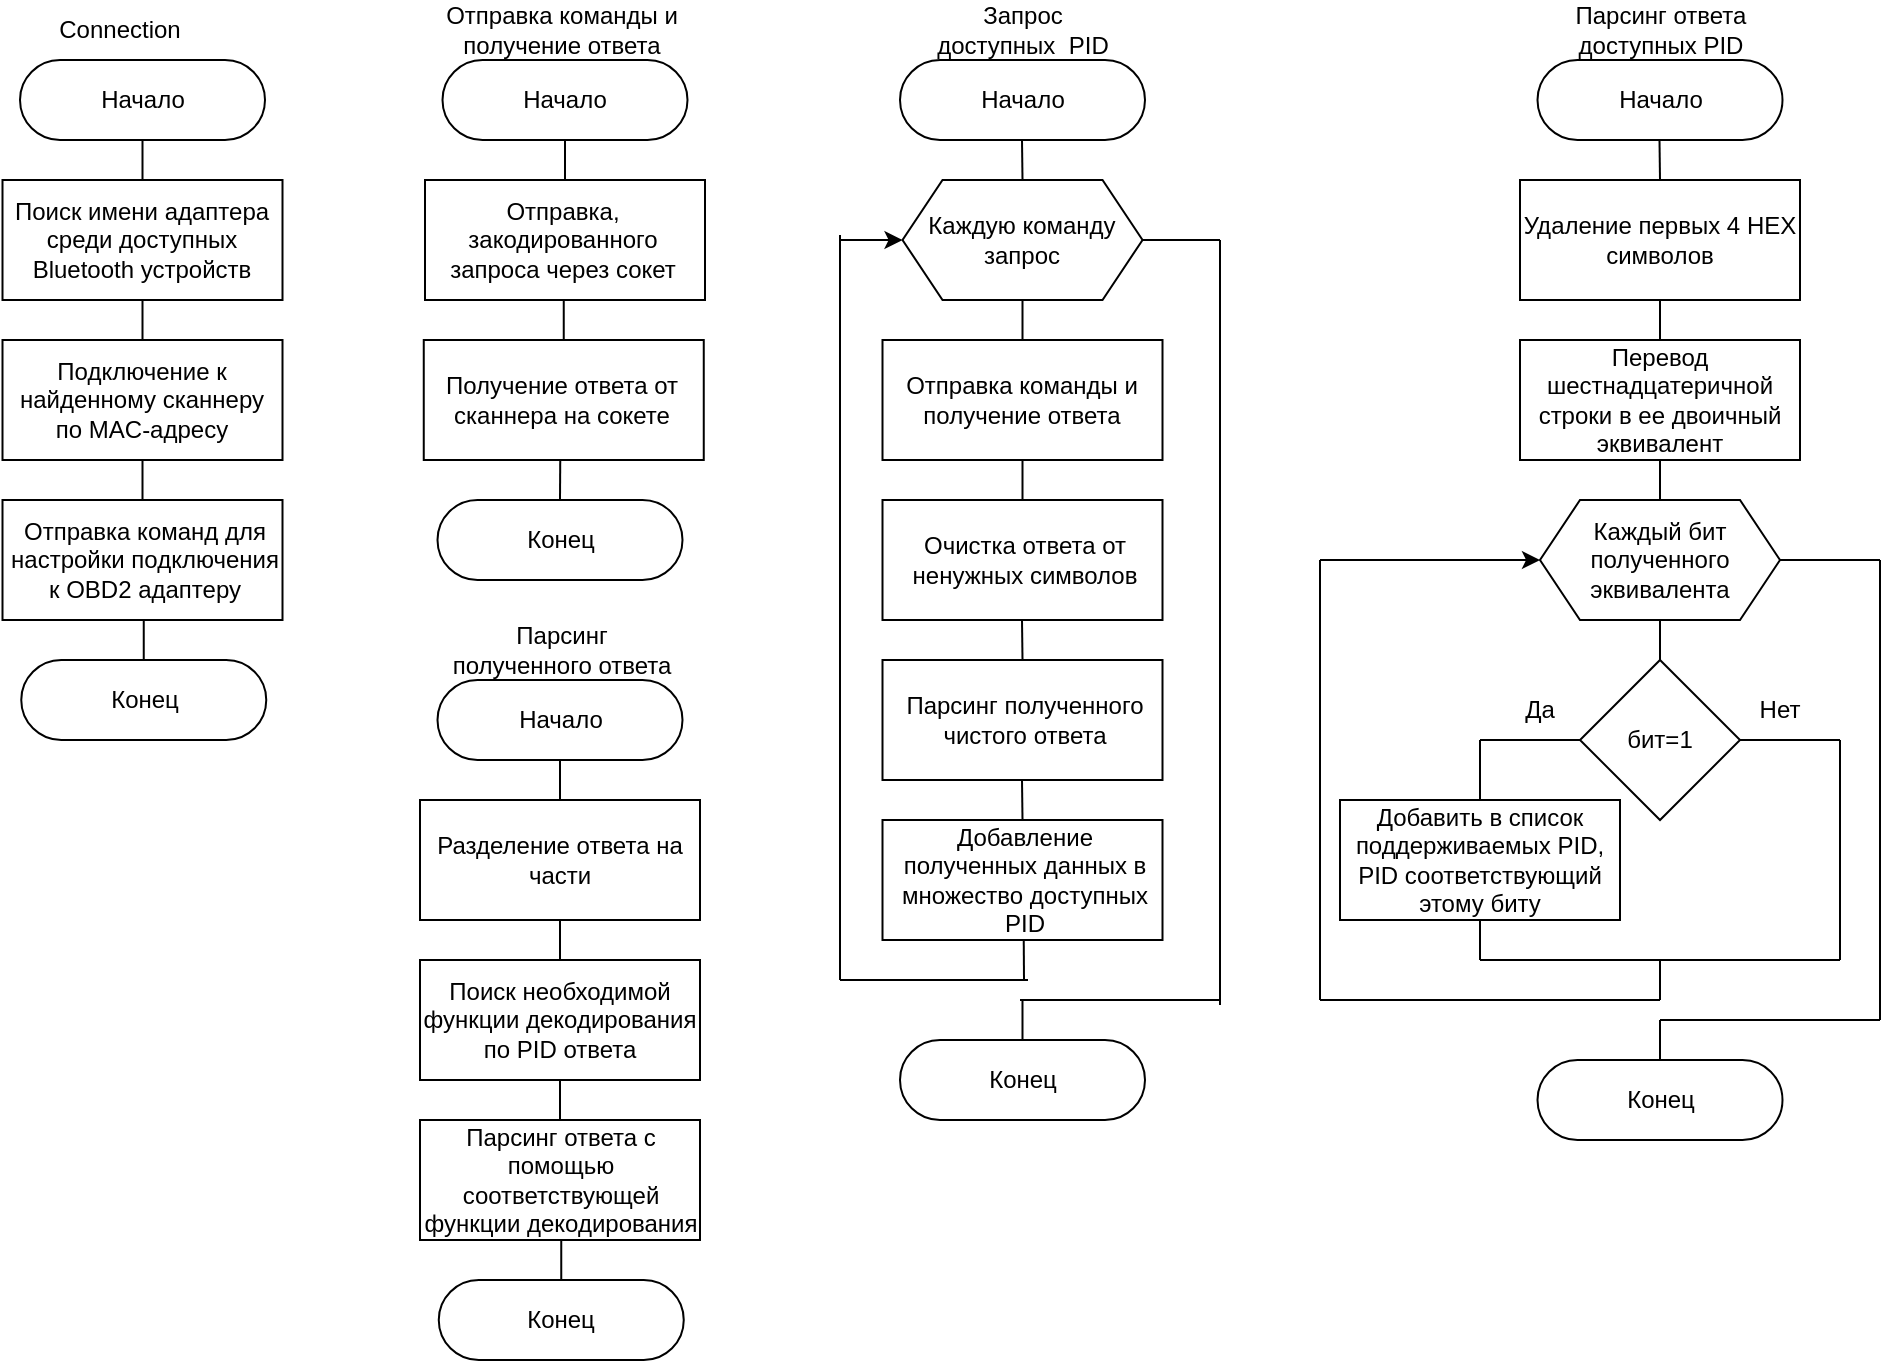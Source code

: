 <mxfile version="24.8.6">
  <diagram name="Страница — 1" id="b2E6meK9XAuE2N3QTepz">
    <mxGraphModel dx="1050" dy="565" grid="1" gridSize="10" guides="1" tooltips="1" connect="1" arrows="1" fold="1" page="1" pageScale="1" pageWidth="827" pageHeight="1169" math="0" shadow="0">
      <root>
        <mxCell id="0" />
        <mxCell id="1" parent="0" />
        <mxCell id="DL1vuRxom8vx5atSPK4b-4" value="Начало" style="rounded=1;whiteSpace=wrap;html=1;arcSize=50;" vertex="1" parent="1">
          <mxGeometry x="40" y="40" width="122.5" height="40" as="geometry" />
        </mxCell>
        <mxCell id="DL1vuRxom8vx5atSPK4b-5" value="Начало" style="rounded=1;whiteSpace=wrap;html=1;arcSize=50;" vertex="1" parent="1">
          <mxGeometry x="251.25" y="40" width="122.5" height="40" as="geometry" />
        </mxCell>
        <mxCell id="DL1vuRxom8vx5atSPK4b-6" value="Начало" style="rounded=1;whiteSpace=wrap;html=1;arcSize=50;" vertex="1" parent="1">
          <mxGeometry x="480" y="40" width="122.5" height="40" as="geometry" />
        </mxCell>
        <mxCell id="DL1vuRxom8vx5atSPK4b-9" value="Connection" style="text;html=1;align=center;verticalAlign=middle;whiteSpace=wrap;rounded=0;" vertex="1" parent="1">
          <mxGeometry x="60" y="10" width="60" height="30" as="geometry" />
        </mxCell>
        <mxCell id="DL1vuRxom8vx5atSPK4b-10" value="Отправка команды и получение ответа" style="text;html=1;align=center;verticalAlign=middle;whiteSpace=wrap;rounded=0;" vertex="1" parent="1">
          <mxGeometry x="251.25" y="10" width="120" height="30" as="geometry" />
        </mxCell>
        <mxCell id="DL1vuRxom8vx5atSPK4b-11" value="Запрос доступных&amp;nbsp; PID" style="text;html=1;align=center;verticalAlign=middle;whiteSpace=wrap;rounded=0;" vertex="1" parent="1">
          <mxGeometry x="496.88" y="10" width="88.75" height="30" as="geometry" />
        </mxCell>
        <mxCell id="DL1vuRxom8vx5atSPK4b-13" value="" style="endArrow=none;html=1;rounded=0;entryX=0.5;entryY=1;entryDx=0;entryDy=0;exitX=0.5;exitY=0;exitDx=0;exitDy=0;" edge="1" parent="1" source="DL1vuRxom8vx5atSPK4b-15" target="DL1vuRxom8vx5atSPK4b-4">
          <mxGeometry width="50" height="50" relative="1" as="geometry">
            <mxPoint x="99.75" y="100" as="sourcePoint" />
            <mxPoint x="100" y="90" as="targetPoint" />
          </mxGeometry>
        </mxCell>
        <mxCell id="DL1vuRxom8vx5atSPK4b-14" value="" style="rounded=0;whiteSpace=wrap;html=1;" vertex="1" parent="1">
          <mxGeometry x="31.25" y="100" width="140" height="60" as="geometry" />
        </mxCell>
        <mxCell id="DL1vuRxom8vx5atSPK4b-15" value="Поиск имени адаптера среди доступных Bluetooth устройств" style="text;html=1;align=center;verticalAlign=middle;whiteSpace=wrap;rounded=0;" vertex="1" parent="1">
          <mxGeometry x="31.25" y="100" width="140" height="60" as="geometry" />
        </mxCell>
        <mxCell id="DL1vuRxom8vx5atSPK4b-16" value="" style="endArrow=none;html=1;rounded=0;entryX=0.5;entryY=1;entryDx=0;entryDy=0;" edge="1" parent="1" target="DL1vuRxom8vx5atSPK4b-15">
          <mxGeometry width="50" height="50" relative="1" as="geometry">
            <mxPoint x="98.75" y="160" as="sourcePoint" />
            <mxPoint x="218.75" y="100" as="targetPoint" />
          </mxGeometry>
        </mxCell>
        <mxCell id="DL1vuRxom8vx5atSPK4b-17" value="" style="rounded=0;whiteSpace=wrap;html=1;" vertex="1" parent="1">
          <mxGeometry x="31.25" y="180" width="140" height="60" as="geometry" />
        </mxCell>
        <mxCell id="DL1vuRxom8vx5atSPK4b-18" value="Подключение к найденному сканнеру по MAC-адресу" style="text;html=1;align=center;verticalAlign=middle;whiteSpace=wrap;rounded=0;" vertex="1" parent="1">
          <mxGeometry x="31.25" y="180" width="140" height="60" as="geometry" />
        </mxCell>
        <mxCell id="DL1vuRxom8vx5atSPK4b-21" value="" style="rounded=0;whiteSpace=wrap;html=1;" vertex="1" parent="1">
          <mxGeometry x="31.25" y="260" width="140" height="60" as="geometry" />
        </mxCell>
        <mxCell id="DL1vuRxom8vx5atSPK4b-22" value="Отправка команд для настройки подключения к OBD2 адаптеру" style="text;html=1;align=center;verticalAlign=middle;whiteSpace=wrap;rounded=0;" vertex="1" parent="1">
          <mxGeometry x="32.5" y="260" width="138.75" height="60" as="geometry" />
        </mxCell>
        <mxCell id="DL1vuRxom8vx5atSPK4b-24" value="" style="endArrow=none;html=1;rounded=0;entryX=0.5;entryY=1;entryDx=0;entryDy=0;exitX=0.5;exitY=0;exitDx=0;exitDy=0;" edge="1" parent="1" source="DL1vuRxom8vx5atSPK4b-18" target="DL1vuRxom8vx5atSPK4b-15">
          <mxGeometry width="50" height="50" relative="1" as="geometry">
            <mxPoint x="310" y="230" as="sourcePoint" />
            <mxPoint x="360" y="180" as="targetPoint" />
          </mxGeometry>
        </mxCell>
        <mxCell id="DL1vuRxom8vx5atSPK4b-26" value="" style="endArrow=none;html=1;rounded=0;entryX=0.5;entryY=1;entryDx=0;entryDy=0;exitX=0.5;exitY=0;exitDx=0;exitDy=0;" edge="1" parent="1" source="DL1vuRxom8vx5atSPK4b-21" target="DL1vuRxom8vx5atSPK4b-18">
          <mxGeometry width="50" height="50" relative="1" as="geometry">
            <mxPoint x="290" y="310" as="sourcePoint" />
            <mxPoint x="340" y="260" as="targetPoint" />
          </mxGeometry>
        </mxCell>
        <mxCell id="DL1vuRxom8vx5atSPK4b-27" value="Конец" style="rounded=1;whiteSpace=wrap;html=1;arcSize=50;" vertex="1" parent="1">
          <mxGeometry x="40.63" y="340" width="122.5" height="40" as="geometry" />
        </mxCell>
        <mxCell id="DL1vuRxom8vx5atSPK4b-28" value="" style="endArrow=none;html=1;rounded=0;entryX=0.5;entryY=1;entryDx=0;entryDy=0;exitX=0.5;exitY=0;exitDx=0;exitDy=0;" edge="1" parent="1" source="DL1vuRxom8vx5atSPK4b-27" target="DL1vuRxom8vx5atSPK4b-22">
          <mxGeometry width="50" height="50" relative="1" as="geometry">
            <mxPoint x="290" y="350" as="sourcePoint" />
            <mxPoint x="340" y="300" as="targetPoint" />
          </mxGeometry>
        </mxCell>
        <mxCell id="DL1vuRxom8vx5atSPK4b-29" value="" style="rounded=0;whiteSpace=wrap;html=1;" vertex="1" parent="1">
          <mxGeometry x="242.5" y="100" width="140" height="60" as="geometry" />
        </mxCell>
        <mxCell id="DL1vuRxom8vx5atSPK4b-30" value="Отправка, закодированного запроса через сокет" style="text;html=1;align=center;verticalAlign=middle;whiteSpace=wrap;rounded=0;" vertex="1" parent="1">
          <mxGeometry x="241.25" y="100" width="141.25" height="60" as="geometry" />
        </mxCell>
        <mxCell id="DL1vuRxom8vx5atSPK4b-32" value="" style="rounded=0;whiteSpace=wrap;html=1;" vertex="1" parent="1">
          <mxGeometry x="241.88" y="180" width="140" height="60" as="geometry" />
        </mxCell>
        <mxCell id="DL1vuRxom8vx5atSPK4b-33" value="Получение ответа от сканнера на сокете" style="text;html=1;align=center;verticalAlign=middle;whiteSpace=wrap;rounded=0;" vertex="1" parent="1">
          <mxGeometry x="241.25" y="180" width="140" height="60" as="geometry" />
        </mxCell>
        <mxCell id="DL1vuRxom8vx5atSPK4b-38" value="" style="endArrow=none;html=1;rounded=0;exitX=0.5;exitY=0;exitDx=0;exitDy=0;entryX=0.5;entryY=1;entryDx=0;entryDy=0;" edge="1" parent="1" source="DL1vuRxom8vx5atSPK4b-32" target="DL1vuRxom8vx5atSPK4b-30">
          <mxGeometry width="50" height="50" relative="1" as="geometry">
            <mxPoint x="301.25" y="230" as="sourcePoint" />
            <mxPoint x="351.25" y="180" as="targetPoint" />
          </mxGeometry>
        </mxCell>
        <mxCell id="DL1vuRxom8vx5atSPK4b-39" value="" style="endArrow=none;html=1;rounded=0;entryX=0.5;entryY=1;entryDx=0;entryDy=0;exitX=0.5;exitY=0;exitDx=0;exitDy=0;" edge="1" parent="1" source="DL1vuRxom8vx5atSPK4b-29" target="DL1vuRxom8vx5atSPK4b-5">
          <mxGeometry width="50" height="50" relative="1" as="geometry">
            <mxPoint x="301.25" y="230" as="sourcePoint" />
            <mxPoint x="351.25" y="180" as="targetPoint" />
          </mxGeometry>
        </mxCell>
        <mxCell id="DL1vuRxom8vx5atSPK4b-40" value="Конец" style="rounded=1;whiteSpace=wrap;html=1;arcSize=50;" vertex="1" parent="1">
          <mxGeometry x="248.75" y="260" width="122.5" height="40" as="geometry" />
        </mxCell>
        <mxCell id="DL1vuRxom8vx5atSPK4b-41" value="" style="endArrow=none;html=1;rounded=0;entryX=0.5;entryY=1;entryDx=0;entryDy=0;exitX=0.5;exitY=0;exitDx=0;exitDy=0;" edge="1" parent="1" source="DL1vuRxom8vx5atSPK4b-40">
          <mxGeometry width="50" height="50" relative="1" as="geometry">
            <mxPoint x="498.12" y="270" as="sourcePoint" />
            <mxPoint x="310.12" y="240" as="targetPoint" />
          </mxGeometry>
        </mxCell>
        <mxCell id="DL1vuRxom8vx5atSPK4b-42" value="Начало" style="rounded=1;whiteSpace=wrap;html=1;arcSize=50;" vertex="1" parent="1">
          <mxGeometry x="248.75" y="350" width="122.5" height="40" as="geometry" />
        </mxCell>
        <mxCell id="DL1vuRxom8vx5atSPK4b-43" value="Парсинг полученного ответа" style="text;html=1;align=center;verticalAlign=middle;whiteSpace=wrap;rounded=0;" vertex="1" parent="1">
          <mxGeometry x="251.25" y="320" width="120" height="30" as="geometry" />
        </mxCell>
        <mxCell id="DL1vuRxom8vx5atSPK4b-44" value="" style="endArrow=none;html=1;rounded=0;entryX=0.5;entryY=1;entryDx=0;entryDy=0;exitX=0.5;exitY=0;exitDx=0;exitDy=0;" edge="1" parent="1" source="DL1vuRxom8vx5atSPK4b-46" target="DL1vuRxom8vx5atSPK4b-42">
          <mxGeometry width="50" height="50" relative="1" as="geometry">
            <mxPoint x="308.5" y="410" as="sourcePoint" />
            <mxPoint x="308.75" y="400" as="targetPoint" />
          </mxGeometry>
        </mxCell>
        <mxCell id="DL1vuRxom8vx5atSPK4b-45" value="" style="rounded=0;whiteSpace=wrap;html=1;" vertex="1" parent="1">
          <mxGeometry x="240" y="410" width="140" height="60" as="geometry" />
        </mxCell>
        <mxCell id="DL1vuRxom8vx5atSPK4b-46" value="Разделение ответа на части" style="text;html=1;align=center;verticalAlign=middle;whiteSpace=wrap;rounded=0;" vertex="1" parent="1">
          <mxGeometry x="240" y="410" width="140" height="60" as="geometry" />
        </mxCell>
        <mxCell id="DL1vuRxom8vx5atSPK4b-47" value="" style="endArrow=none;html=1;rounded=0;entryX=0.5;entryY=1;entryDx=0;entryDy=0;" edge="1" parent="1" target="DL1vuRxom8vx5atSPK4b-46">
          <mxGeometry width="50" height="50" relative="1" as="geometry">
            <mxPoint x="307.5" y="470" as="sourcePoint" />
            <mxPoint x="427.5" y="410" as="targetPoint" />
          </mxGeometry>
        </mxCell>
        <mxCell id="DL1vuRxom8vx5atSPK4b-48" value="" style="rounded=0;whiteSpace=wrap;html=1;" vertex="1" parent="1">
          <mxGeometry x="240" y="490" width="140" height="60" as="geometry" />
        </mxCell>
        <mxCell id="DL1vuRxom8vx5atSPK4b-49" value="Поиск необходимой функции декодирования по PID ответа" style="text;html=1;align=center;verticalAlign=middle;whiteSpace=wrap;rounded=0;" vertex="1" parent="1">
          <mxGeometry x="240" y="490" width="140" height="60" as="geometry" />
        </mxCell>
        <mxCell id="DL1vuRxom8vx5atSPK4b-50" value="" style="rounded=0;whiteSpace=wrap;html=1;" vertex="1" parent="1">
          <mxGeometry x="240" y="570" width="140" height="60" as="geometry" />
        </mxCell>
        <mxCell id="DL1vuRxom8vx5atSPK4b-51" value="Парсинг ответа с помощью соответствующей функции декодирования" style="text;html=1;align=center;verticalAlign=middle;whiteSpace=wrap;rounded=0;" vertex="1" parent="1">
          <mxGeometry x="241.25" y="570" width="138.75" height="60" as="geometry" />
        </mxCell>
        <mxCell id="DL1vuRxom8vx5atSPK4b-52" value="" style="endArrow=none;html=1;rounded=0;entryX=0.5;entryY=1;entryDx=0;entryDy=0;exitX=0.5;exitY=0;exitDx=0;exitDy=0;" edge="1" parent="1" source="DL1vuRxom8vx5atSPK4b-49" target="DL1vuRxom8vx5atSPK4b-46">
          <mxGeometry width="50" height="50" relative="1" as="geometry">
            <mxPoint x="518.75" y="540" as="sourcePoint" />
            <mxPoint x="568.75" y="490" as="targetPoint" />
          </mxGeometry>
        </mxCell>
        <mxCell id="DL1vuRxom8vx5atSPK4b-53" value="" style="endArrow=none;html=1;rounded=0;entryX=0.5;entryY=1;entryDx=0;entryDy=0;exitX=0.5;exitY=0;exitDx=0;exitDy=0;" edge="1" parent="1" source="DL1vuRxom8vx5atSPK4b-50" target="DL1vuRxom8vx5atSPK4b-49">
          <mxGeometry width="50" height="50" relative="1" as="geometry">
            <mxPoint x="498.75" y="620" as="sourcePoint" />
            <mxPoint x="548.75" y="570" as="targetPoint" />
          </mxGeometry>
        </mxCell>
        <mxCell id="DL1vuRxom8vx5atSPK4b-54" value="Конец" style="rounded=1;whiteSpace=wrap;html=1;arcSize=50;" vertex="1" parent="1">
          <mxGeometry x="249.38" y="650" width="122.5" height="40" as="geometry" />
        </mxCell>
        <mxCell id="DL1vuRxom8vx5atSPK4b-55" value="" style="endArrow=none;html=1;rounded=0;entryX=0.5;entryY=1;entryDx=0;entryDy=0;exitX=0.5;exitY=0;exitDx=0;exitDy=0;" edge="1" parent="1" source="DL1vuRxom8vx5atSPK4b-54" target="DL1vuRxom8vx5atSPK4b-51">
          <mxGeometry width="50" height="50" relative="1" as="geometry">
            <mxPoint x="498.75" y="660" as="sourcePoint" />
            <mxPoint x="548.75" y="610" as="targetPoint" />
          </mxGeometry>
        </mxCell>
        <mxCell id="DL1vuRxom8vx5atSPK4b-56" value="Начало" style="rounded=1;whiteSpace=wrap;html=1;arcSize=50;" vertex="1" parent="1">
          <mxGeometry x="798.75" y="40" width="122.5" height="40" as="geometry" />
        </mxCell>
        <mxCell id="DL1vuRxom8vx5atSPK4b-57" value="Парсинг ответа доступных PID" style="text;html=1;align=center;verticalAlign=middle;whiteSpace=wrap;rounded=0;" vertex="1" parent="1">
          <mxGeometry x="815.63" y="10" width="88.75" height="30" as="geometry" />
        </mxCell>
        <mxCell id="DL1vuRxom8vx5atSPK4b-58" value="" style="endArrow=none;html=1;rounded=0;entryX=0.5;entryY=1;entryDx=0;entryDy=0;exitX=0.5;exitY=0;exitDx=0;exitDy=0;" edge="1" parent="1">
          <mxGeometry width="50" height="50" relative="1" as="geometry">
            <mxPoint x="541.25" y="100" as="sourcePoint" />
            <mxPoint x="541" y="80" as="targetPoint" />
          </mxGeometry>
        </mxCell>
        <mxCell id="DL1vuRxom8vx5atSPK4b-62" value="" style="rounded=0;whiteSpace=wrap;html=1;" vertex="1" parent="1">
          <mxGeometry x="471.25" y="180" width="140" height="60" as="geometry" />
        </mxCell>
        <mxCell id="DL1vuRxom8vx5atSPK4b-63" value="Отправка команды и получение ответа" style="text;html=1;align=center;verticalAlign=middle;whiteSpace=wrap;rounded=0;" vertex="1" parent="1">
          <mxGeometry x="471.25" y="180" width="140" height="60" as="geometry" />
        </mxCell>
        <mxCell id="DL1vuRxom8vx5atSPK4b-64" value="" style="rounded=0;whiteSpace=wrap;html=1;" vertex="1" parent="1">
          <mxGeometry x="471.25" y="260" width="140" height="60" as="geometry" />
        </mxCell>
        <mxCell id="DL1vuRxom8vx5atSPK4b-65" value="Очистка ответа от ненужных символов" style="text;html=1;align=center;verticalAlign=middle;whiteSpace=wrap;rounded=0;" vertex="1" parent="1">
          <mxGeometry x="472.5" y="260" width="138.75" height="60" as="geometry" />
        </mxCell>
        <mxCell id="DL1vuRxom8vx5atSPK4b-67" value="" style="endArrow=none;html=1;rounded=0;entryX=0.5;entryY=1;entryDx=0;entryDy=0;exitX=0.5;exitY=0;exitDx=0;exitDy=0;" edge="1" parent="1" source="DL1vuRxom8vx5atSPK4b-64" target="DL1vuRxom8vx5atSPK4b-63">
          <mxGeometry width="50" height="50" relative="1" as="geometry">
            <mxPoint x="730" y="310" as="sourcePoint" />
            <mxPoint x="780" y="260" as="targetPoint" />
          </mxGeometry>
        </mxCell>
        <mxCell id="DL1vuRxom8vx5atSPK4b-68" value="Конец" style="rounded=1;whiteSpace=wrap;html=1;arcSize=50;" vertex="1" parent="1">
          <mxGeometry x="480" y="530" width="122.5" height="40" as="geometry" />
        </mxCell>
        <mxCell id="DL1vuRxom8vx5atSPK4b-69" value="" style="endArrow=none;html=1;rounded=0;entryX=0.5;entryY=1;entryDx=0;entryDy=0;exitX=0.5;exitY=0;exitDx=0;exitDy=0;" edge="1" parent="1" source="DL1vuRxom8vx5atSPK4b-68">
          <mxGeometry width="50" height="50" relative="1" as="geometry">
            <mxPoint x="729.37" y="540" as="sourcePoint" />
            <mxPoint x="541.245" y="510.0" as="targetPoint" />
          </mxGeometry>
        </mxCell>
        <mxCell id="DL1vuRxom8vx5atSPK4b-70" value="Каждую команду запрос" style="shape=hexagon;perimeter=hexagonPerimeter2;whiteSpace=wrap;html=1;fixedSize=1;" vertex="1" parent="1">
          <mxGeometry x="481.26" y="100" width="120" height="60" as="geometry" />
        </mxCell>
        <mxCell id="DL1vuRxom8vx5atSPK4b-71" value="" style="endArrow=none;html=1;rounded=0;entryX=0.5;entryY=0;entryDx=0;entryDy=0;exitX=0.5;exitY=1;exitDx=0;exitDy=0;" edge="1" parent="1" source="DL1vuRxom8vx5atSPK4b-70" target="DL1vuRxom8vx5atSPK4b-63">
          <mxGeometry width="50" height="50" relative="1" as="geometry">
            <mxPoint x="590" y="240" as="sourcePoint" />
            <mxPoint x="640" y="190" as="targetPoint" />
          </mxGeometry>
        </mxCell>
        <mxCell id="DL1vuRxom8vx5atSPK4b-74" value="" style="rounded=0;whiteSpace=wrap;html=1;" vertex="1" parent="1">
          <mxGeometry x="471.25" y="340" width="140" height="60" as="geometry" />
        </mxCell>
        <mxCell id="DL1vuRxom8vx5atSPK4b-75" value="Парсинг полученного чистого ответа" style="text;html=1;align=center;verticalAlign=middle;whiteSpace=wrap;rounded=0;" vertex="1" parent="1">
          <mxGeometry x="472.5" y="340" width="138.75" height="60" as="geometry" />
        </mxCell>
        <mxCell id="DL1vuRxom8vx5atSPK4b-76" value="" style="endArrow=none;html=1;rounded=0;entryX=0.5;entryY=1;entryDx=0;entryDy=0;exitX=0.5;exitY=0;exitDx=0;exitDy=0;" edge="1" parent="1" source="DL1vuRxom8vx5atSPK4b-74">
          <mxGeometry width="50" height="50" relative="1" as="geometry">
            <mxPoint x="730" y="390" as="sourcePoint" />
            <mxPoint x="541" y="320" as="targetPoint" />
          </mxGeometry>
        </mxCell>
        <mxCell id="DL1vuRxom8vx5atSPK4b-77" value="" style="rounded=0;whiteSpace=wrap;html=1;" vertex="1" parent="1">
          <mxGeometry x="471.25" y="420" width="140" height="60" as="geometry" />
        </mxCell>
        <mxCell id="DL1vuRxom8vx5atSPK4b-78" value="Добавление полученных данных в множество доступных PID" style="text;html=1;align=center;verticalAlign=middle;whiteSpace=wrap;rounded=0;" vertex="1" parent="1">
          <mxGeometry x="472.5" y="420" width="138.75" height="60" as="geometry" />
        </mxCell>
        <mxCell id="DL1vuRxom8vx5atSPK4b-79" value="" style="endArrow=none;html=1;rounded=0;entryX=0.5;entryY=1;entryDx=0;entryDy=0;exitX=0.5;exitY=0;exitDx=0;exitDy=0;" edge="1" parent="1" source="DL1vuRxom8vx5atSPK4b-77">
          <mxGeometry width="50" height="50" relative="1" as="geometry">
            <mxPoint x="730" y="470" as="sourcePoint" />
            <mxPoint x="541" y="400" as="targetPoint" />
          </mxGeometry>
        </mxCell>
        <mxCell id="DL1vuRxom8vx5atSPK4b-80" value="" style="endArrow=none;html=1;rounded=0;entryX=0.5;entryY=1;entryDx=0;entryDy=0;" edge="1" parent="1" target="DL1vuRxom8vx5atSPK4b-78">
          <mxGeometry width="50" height="50" relative="1" as="geometry">
            <mxPoint x="542" y="500" as="sourcePoint" />
            <mxPoint x="580" y="430" as="targetPoint" />
          </mxGeometry>
        </mxCell>
        <mxCell id="DL1vuRxom8vx5atSPK4b-81" value="" style="endArrow=none;html=1;rounded=0;" edge="1" parent="1">
          <mxGeometry width="50" height="50" relative="1" as="geometry">
            <mxPoint x="450" y="500" as="sourcePoint" />
            <mxPoint x="544" y="500" as="targetPoint" />
          </mxGeometry>
        </mxCell>
        <mxCell id="DL1vuRxom8vx5atSPK4b-82" value="" style="endArrow=none;html=1;rounded=0;" edge="1" parent="1">
          <mxGeometry width="50" height="50" relative="1" as="geometry">
            <mxPoint x="450" y="127.5" as="sourcePoint" />
            <mxPoint x="450" y="500" as="targetPoint" />
          </mxGeometry>
        </mxCell>
        <mxCell id="DL1vuRxom8vx5atSPK4b-83" value="" style="endArrow=classic;html=1;rounded=0;entryX=0;entryY=0.5;entryDx=0;entryDy=0;startArrow=none;startFill=0;endFill=1;" edge="1" parent="1" target="DL1vuRxom8vx5atSPK4b-70">
          <mxGeometry width="50" height="50" relative="1" as="geometry">
            <mxPoint x="450" y="130" as="sourcePoint" />
            <mxPoint x="580" y="140" as="targetPoint" />
          </mxGeometry>
        </mxCell>
        <mxCell id="DL1vuRxom8vx5atSPK4b-84" value="" style="endArrow=none;html=1;rounded=0;entryX=1;entryY=0.5;entryDx=0;entryDy=0;" edge="1" parent="1" target="DL1vuRxom8vx5atSPK4b-70">
          <mxGeometry width="50" height="50" relative="1" as="geometry">
            <mxPoint x="640" y="130" as="sourcePoint" />
            <mxPoint x="580" y="230" as="targetPoint" />
          </mxGeometry>
        </mxCell>
        <mxCell id="DL1vuRxom8vx5atSPK4b-85" value="" style="endArrow=none;html=1;rounded=0;" edge="1" parent="1">
          <mxGeometry width="50" height="50" relative="1" as="geometry">
            <mxPoint x="640" y="512.5" as="sourcePoint" />
            <mxPoint x="640" y="130" as="targetPoint" />
          </mxGeometry>
        </mxCell>
        <mxCell id="DL1vuRxom8vx5atSPK4b-86" value="" style="endArrow=none;html=1;rounded=0;" edge="1" parent="1">
          <mxGeometry width="50" height="50" relative="1" as="geometry">
            <mxPoint x="540" y="510" as="sourcePoint" />
            <mxPoint x="640" y="510" as="targetPoint" />
          </mxGeometry>
        </mxCell>
        <mxCell id="DL1vuRxom8vx5atSPK4b-87" value="" style="endArrow=none;html=1;rounded=0;entryX=0.5;entryY=1;entryDx=0;entryDy=0;exitX=0.5;exitY=0;exitDx=0;exitDy=0;" edge="1" parent="1" source="DL1vuRxom8vx5atSPK4b-89">
          <mxGeometry width="50" height="50" relative="1" as="geometry">
            <mxPoint x="858.5" y="100" as="sourcePoint" />
            <mxPoint x="859.75" y="80" as="targetPoint" />
          </mxGeometry>
        </mxCell>
        <mxCell id="DL1vuRxom8vx5atSPK4b-88" value="" style="rounded=0;whiteSpace=wrap;html=1;" vertex="1" parent="1">
          <mxGeometry x="790" y="100" width="140" height="60" as="geometry" />
        </mxCell>
        <mxCell id="DL1vuRxom8vx5atSPK4b-89" value="Удаление первых 4 HEX символов" style="text;html=1;align=center;verticalAlign=middle;whiteSpace=wrap;rounded=0;" vertex="1" parent="1">
          <mxGeometry x="790" y="100" width="140" height="60" as="geometry" />
        </mxCell>
        <mxCell id="DL1vuRxom8vx5atSPK4b-90" value="" style="endArrow=none;html=1;rounded=0;entryX=0.5;entryY=1;entryDx=0;entryDy=0;" edge="1" parent="1" target="DL1vuRxom8vx5atSPK4b-89">
          <mxGeometry width="50" height="50" relative="1" as="geometry">
            <mxPoint x="857.5" y="160" as="sourcePoint" />
            <mxPoint x="977.5" y="100" as="targetPoint" />
          </mxGeometry>
        </mxCell>
        <mxCell id="DL1vuRxom8vx5atSPK4b-91" value="" style="rounded=0;whiteSpace=wrap;html=1;" vertex="1" parent="1">
          <mxGeometry x="790" y="180" width="140" height="60" as="geometry" />
        </mxCell>
        <mxCell id="DL1vuRxom8vx5atSPK4b-92" value="Перевод шестнадцатеричной строки в ее двоичный эквивалент" style="text;html=1;align=center;verticalAlign=middle;whiteSpace=wrap;rounded=0;" vertex="1" parent="1">
          <mxGeometry x="790" y="180" width="140" height="60" as="geometry" />
        </mxCell>
        <mxCell id="DL1vuRxom8vx5atSPK4b-95" value="" style="endArrow=none;html=1;rounded=0;entryX=0.5;entryY=1;entryDx=0;entryDy=0;exitX=0.5;exitY=0;exitDx=0;exitDy=0;" edge="1" parent="1" source="DL1vuRxom8vx5atSPK4b-92" target="DL1vuRxom8vx5atSPK4b-89">
          <mxGeometry width="50" height="50" relative="1" as="geometry">
            <mxPoint x="1068.75" y="230" as="sourcePoint" />
            <mxPoint x="1118.75" y="180" as="targetPoint" />
          </mxGeometry>
        </mxCell>
        <mxCell id="DL1vuRxom8vx5atSPK4b-96" value="" style="endArrow=none;html=1;rounded=0;entryX=0.5;entryY=1;entryDx=0;entryDy=0;exitX=0.5;exitY=0;exitDx=0;exitDy=0;" edge="1" parent="1" target="DL1vuRxom8vx5atSPK4b-92">
          <mxGeometry width="50" height="50" relative="1" as="geometry">
            <mxPoint x="860" y="260" as="sourcePoint" />
            <mxPoint x="1098.75" y="260" as="targetPoint" />
          </mxGeometry>
        </mxCell>
        <mxCell id="DL1vuRxom8vx5atSPK4b-97" value="Конец" style="rounded=1;whiteSpace=wrap;html=1;arcSize=50;" vertex="1" parent="1">
          <mxGeometry x="798.75" y="540" width="122.5" height="40" as="geometry" />
        </mxCell>
        <mxCell id="DL1vuRxom8vx5atSPK4b-99" value="Каждый бит полученного эквивалента" style="shape=hexagon;perimeter=hexagonPerimeter2;whiteSpace=wrap;html=1;fixedSize=1;" vertex="1" parent="1">
          <mxGeometry x="800" y="260" width="120" height="60" as="geometry" />
        </mxCell>
        <mxCell id="DL1vuRxom8vx5atSPK4b-101" value="" style="endArrow=none;html=1;rounded=0;entryX=1;entryY=0.5;entryDx=0;entryDy=0;" edge="1" parent="1" target="DL1vuRxom8vx5atSPK4b-99">
          <mxGeometry width="50" height="50" relative="1" as="geometry">
            <mxPoint x="970" y="290" as="sourcePoint" />
            <mxPoint x="590" y="270" as="targetPoint" />
          </mxGeometry>
        </mxCell>
        <mxCell id="DL1vuRxom8vx5atSPK4b-102" value="бит=1" style="rhombus;whiteSpace=wrap;html=1;" vertex="1" parent="1">
          <mxGeometry x="820.01" y="340" width="80" height="80" as="geometry" />
        </mxCell>
        <mxCell id="DL1vuRxom8vx5atSPK4b-103" value="" style="endArrow=none;html=1;rounded=0;entryX=0.5;entryY=1;entryDx=0;entryDy=0;exitX=0.5;exitY=0;exitDx=0;exitDy=0;" edge="1" parent="1" source="DL1vuRxom8vx5atSPK4b-102" target="DL1vuRxom8vx5atSPK4b-99">
          <mxGeometry width="50" height="50" relative="1" as="geometry">
            <mxPoint x="540" y="320" as="sourcePoint" />
            <mxPoint x="590" y="270" as="targetPoint" />
          </mxGeometry>
        </mxCell>
        <mxCell id="DL1vuRxom8vx5atSPK4b-104" value="" style="endArrow=none;html=1;rounded=0;entryX=0;entryY=0.5;entryDx=0;entryDy=0;" edge="1" parent="1" target="DL1vuRxom8vx5atSPK4b-102">
          <mxGeometry width="50" height="50" relative="1" as="geometry">
            <mxPoint x="770" y="380" as="sourcePoint" />
            <mxPoint x="590" y="270" as="targetPoint" />
          </mxGeometry>
        </mxCell>
        <mxCell id="DL1vuRxom8vx5atSPK4b-106" value="" style="endArrow=none;html=1;rounded=0;exitX=0.5;exitY=0;exitDx=0;exitDy=0;" edge="1" parent="1" source="DL1vuRxom8vx5atSPK4b-107">
          <mxGeometry width="50" height="50" relative="1" as="geometry">
            <mxPoint x="780" y="410" as="sourcePoint" />
            <mxPoint x="770" y="380" as="targetPoint" />
          </mxGeometry>
        </mxCell>
        <mxCell id="DL1vuRxom8vx5atSPK4b-107" value="Добавить в список поддерживаемых PID, PID соответствующий этому биту" style="rounded=0;whiteSpace=wrap;html=1;" vertex="1" parent="1">
          <mxGeometry x="700" y="410" width="140" height="60" as="geometry" />
        </mxCell>
        <mxCell id="DL1vuRxom8vx5atSPK4b-108" value="" style="endArrow=none;html=1;rounded=0;entryX=0.5;entryY=1;entryDx=0;entryDy=0;" edge="1" parent="1" target="DL1vuRxom8vx5atSPK4b-107">
          <mxGeometry width="50" height="50" relative="1" as="geometry">
            <mxPoint x="770" y="490" as="sourcePoint" />
            <mxPoint x="630" y="320" as="targetPoint" />
          </mxGeometry>
        </mxCell>
        <mxCell id="DL1vuRxom8vx5atSPK4b-109" value="" style="endArrow=none;html=1;rounded=0;" edge="1" parent="1">
          <mxGeometry width="50" height="50" relative="1" as="geometry">
            <mxPoint x="950" y="490" as="sourcePoint" />
            <mxPoint x="770" y="490" as="targetPoint" />
          </mxGeometry>
        </mxCell>
        <mxCell id="DL1vuRxom8vx5atSPK4b-111" value="" style="endArrow=none;html=1;rounded=0;" edge="1" parent="1">
          <mxGeometry width="50" height="50" relative="1" as="geometry">
            <mxPoint x="900.01" y="380" as="sourcePoint" />
            <mxPoint x="950" y="380" as="targetPoint" />
          </mxGeometry>
        </mxCell>
        <mxCell id="DL1vuRxom8vx5atSPK4b-112" value="" style="endArrow=none;html=1;rounded=0;" edge="1" parent="1">
          <mxGeometry width="50" height="50" relative="1" as="geometry">
            <mxPoint x="950" y="490" as="sourcePoint" />
            <mxPoint x="950" y="380" as="targetPoint" />
          </mxGeometry>
        </mxCell>
        <mxCell id="DL1vuRxom8vx5atSPK4b-113" value="" style="endArrow=classic;html=1;rounded=0;entryX=0;entryY=0.5;entryDx=0;entryDy=0;endFill=1;" edge="1" parent="1" target="DL1vuRxom8vx5atSPK4b-99">
          <mxGeometry width="50" height="50" relative="1" as="geometry">
            <mxPoint x="690" y="290" as="sourcePoint" />
            <mxPoint x="630" y="400" as="targetPoint" />
          </mxGeometry>
        </mxCell>
        <mxCell id="DL1vuRxom8vx5atSPK4b-114" value="" style="endArrow=none;html=1;rounded=0;" edge="1" parent="1">
          <mxGeometry width="50" height="50" relative="1" as="geometry">
            <mxPoint x="690" y="510" as="sourcePoint" />
            <mxPoint x="690" y="290" as="targetPoint" />
          </mxGeometry>
        </mxCell>
        <mxCell id="DL1vuRxom8vx5atSPK4b-115" value="" style="endArrow=none;html=1;rounded=0;" edge="1" parent="1">
          <mxGeometry width="50" height="50" relative="1" as="geometry">
            <mxPoint x="860" y="510" as="sourcePoint" />
            <mxPoint x="860" y="490" as="targetPoint" />
          </mxGeometry>
        </mxCell>
        <mxCell id="DL1vuRxom8vx5atSPK4b-116" value="" style="endArrow=none;html=1;rounded=0;" edge="1" parent="1">
          <mxGeometry width="50" height="50" relative="1" as="geometry">
            <mxPoint x="860" y="510" as="sourcePoint" />
            <mxPoint x="690" y="510" as="targetPoint" />
          </mxGeometry>
        </mxCell>
        <mxCell id="DL1vuRxom8vx5atSPK4b-117" value="" style="endArrow=none;html=1;rounded=0;" edge="1" parent="1">
          <mxGeometry width="50" height="50" relative="1" as="geometry">
            <mxPoint x="970" y="290" as="sourcePoint" />
            <mxPoint x="970" y="520" as="targetPoint" />
          </mxGeometry>
        </mxCell>
        <mxCell id="DL1vuRxom8vx5atSPK4b-118" value="" style="endArrow=none;html=1;rounded=0;" edge="1" parent="1">
          <mxGeometry width="50" height="50" relative="1" as="geometry">
            <mxPoint x="860" y="520" as="sourcePoint" />
            <mxPoint x="970" y="520" as="targetPoint" />
          </mxGeometry>
        </mxCell>
        <mxCell id="DL1vuRxom8vx5atSPK4b-119" value="" style="endArrow=none;html=1;rounded=0;entryX=0.5;entryY=0;entryDx=0;entryDy=0;" edge="1" parent="1" target="DL1vuRxom8vx5atSPK4b-97">
          <mxGeometry width="50" height="50" relative="1" as="geometry">
            <mxPoint x="860" y="520" as="sourcePoint" />
            <mxPoint x="630" y="400" as="targetPoint" />
          </mxGeometry>
        </mxCell>
        <mxCell id="DL1vuRxom8vx5atSPK4b-120" value="Да" style="text;html=1;align=center;verticalAlign=middle;whiteSpace=wrap;rounded=0;" vertex="1" parent="1">
          <mxGeometry x="770" y="350" width="60" height="30" as="geometry" />
        </mxCell>
        <mxCell id="DL1vuRxom8vx5atSPK4b-121" value="Нет" style="text;html=1;align=center;verticalAlign=middle;whiteSpace=wrap;rounded=0;" vertex="1" parent="1">
          <mxGeometry x="890" y="350" width="60" height="30" as="geometry" />
        </mxCell>
      </root>
    </mxGraphModel>
  </diagram>
</mxfile>
